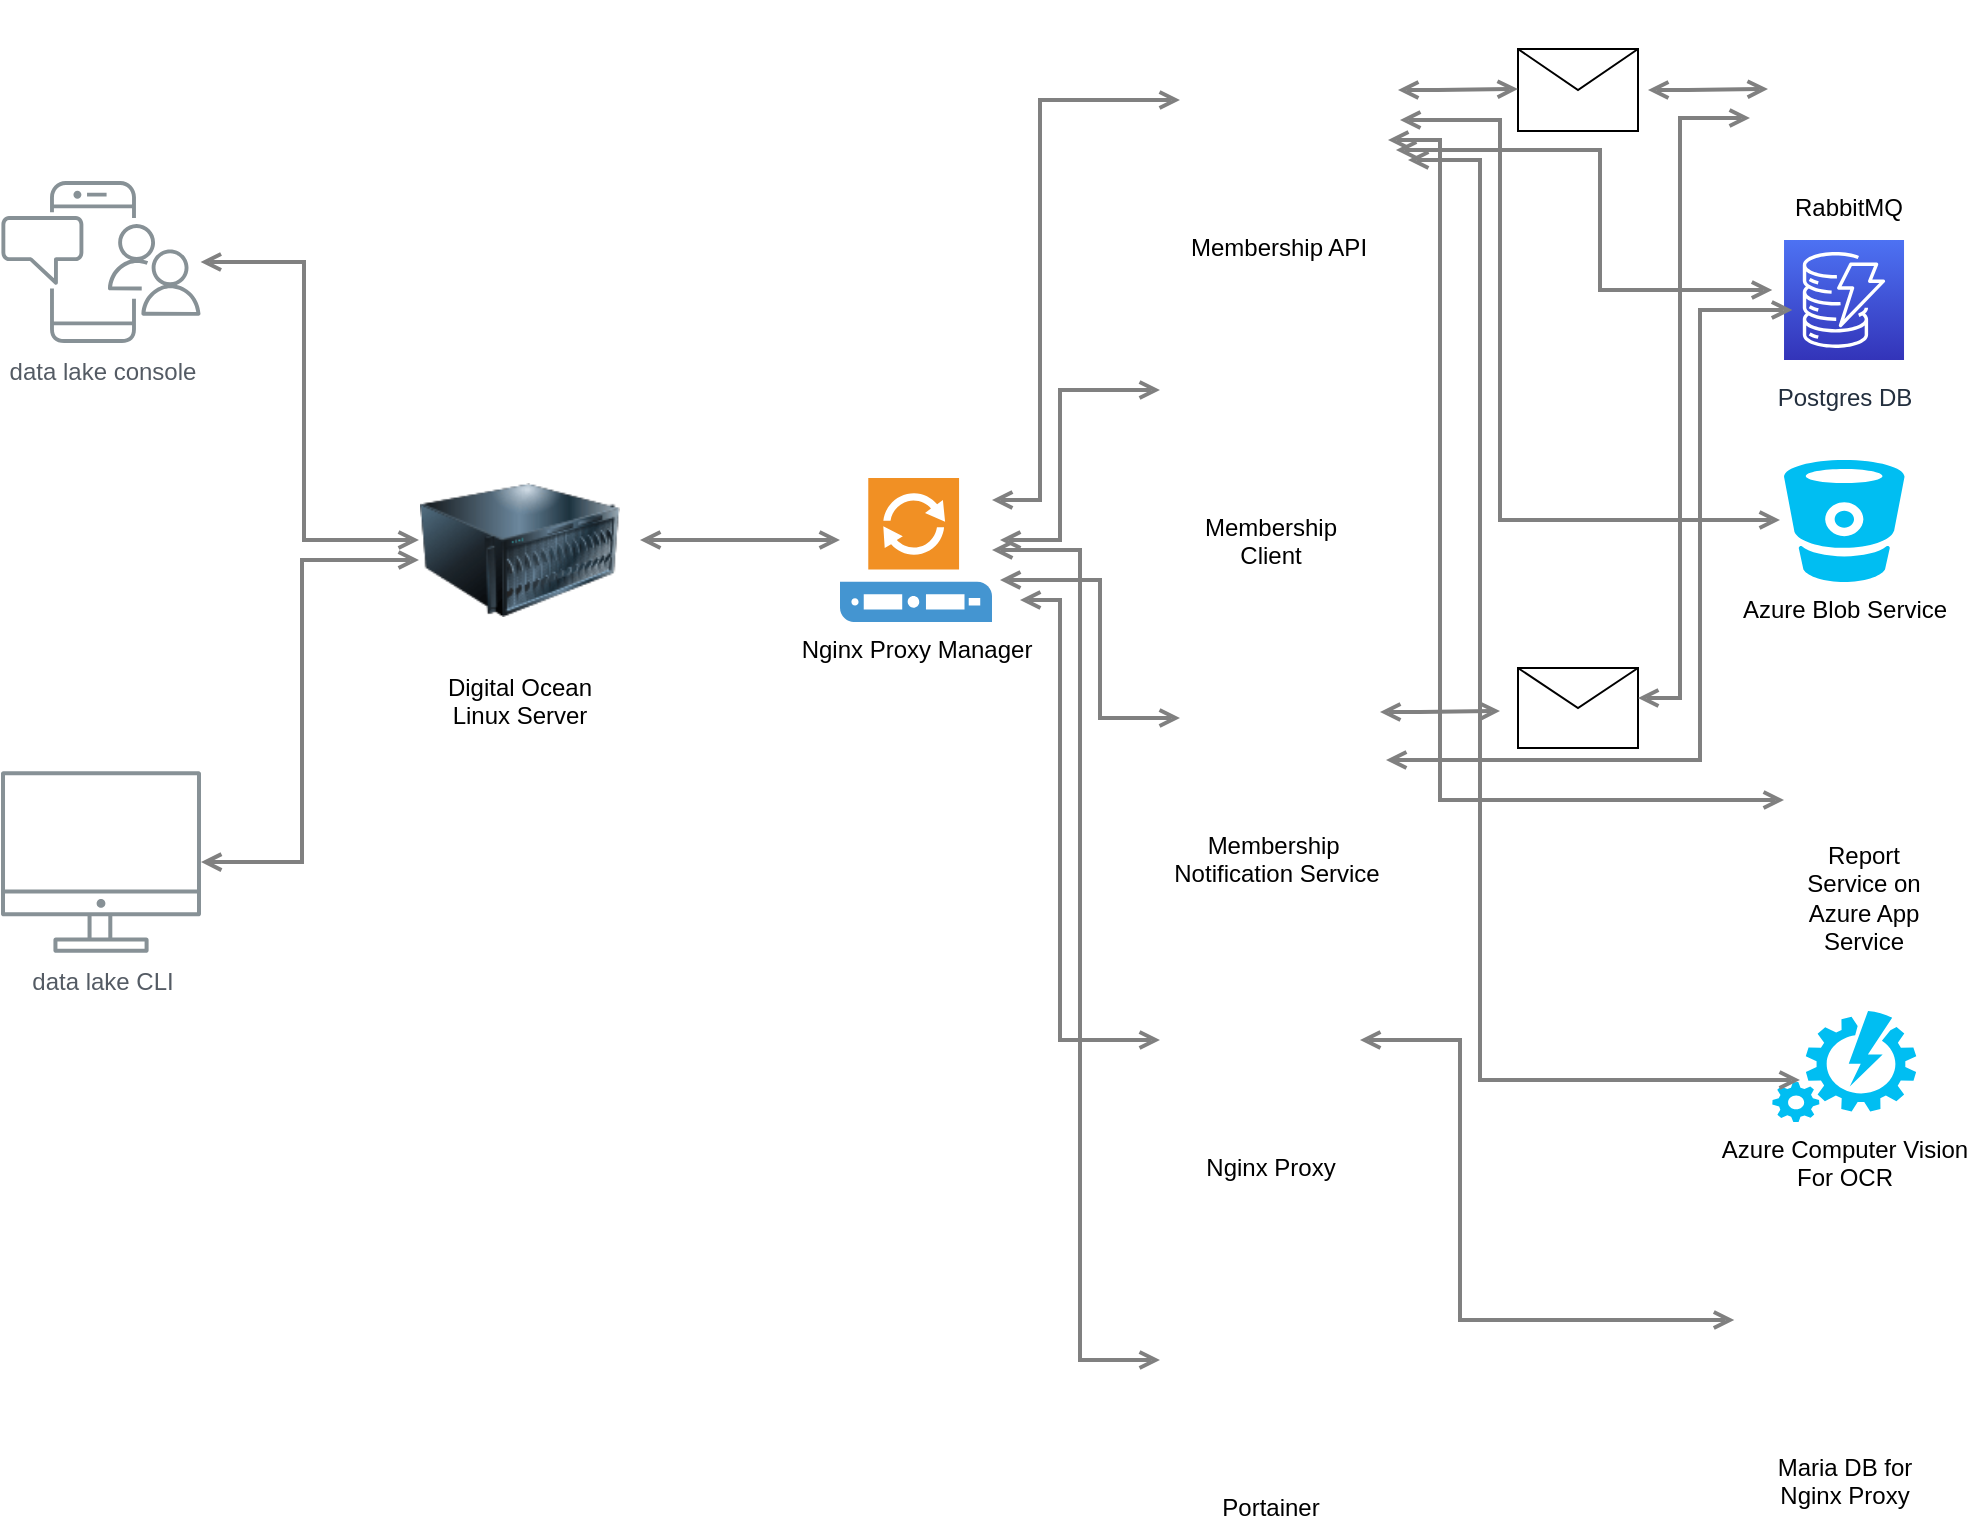 <mxfile version="20.2.5" type="github">
  <diagram id="Ht1M8jgEwFfnCIfOTk4-" name="Page-1">
    <mxGraphModel dx="942" dy="557" grid="1" gridSize="10" guides="1" tooltips="1" connect="1" arrows="1" fold="1" page="1" pageScale="1" pageWidth="1169" pageHeight="827" math="0" shadow="0">
      <root>
        <mxCell id="0" />
        <mxCell id="1" parent="0" />
        <mxCell id="UEzPUAAOIrF-is8g5C7q-128" style="edgeStyle=orthogonalEdgeStyle;rounded=0;orthogonalLoop=1;jettySize=auto;html=1;startArrow=open;startFill=0;endArrow=open;endFill=0;strokeWidth=2;strokeColor=#808080;" parent="1" source="UEzPUAAOIrF-is8g5C7q-109" edge="1">
          <mxGeometry relative="1" as="geometry">
            <Array as="points">
              <mxPoint x="311" y="461" />
              <mxPoint x="311" y="310" />
            </Array>
            <mxPoint x="369.5" y="310" as="targetPoint" />
          </mxGeometry>
        </mxCell>
        <mxCell id="UEzPUAAOIrF-is8g5C7q-127" style="edgeStyle=orthogonalEdgeStyle;rounded=0;orthogonalLoop=1;jettySize=auto;html=1;startArrow=open;startFill=0;endArrow=open;endFill=0;strokeWidth=2;strokeColor=#808080;" parent="1" source="UEzPUAAOIrF-is8g5C7q-110" edge="1">
          <mxGeometry relative="1" as="geometry">
            <Array as="points">
              <mxPoint x="312" y="161" />
              <mxPoint x="312" y="300" />
            </Array>
            <mxPoint x="369.5" y="300" as="targetPoint" />
          </mxGeometry>
        </mxCell>
        <mxCell id="UEzPUAAOIrF-is8g5C7q-109" value="data lake CLI" style="outlineConnect=0;gradientColor=none;fontColor=#545B64;strokeColor=none;fillColor=#879196;dashed=0;verticalLabelPosition=bottom;verticalAlign=top;align=center;html=1;fontSize=12;fontStyle=0;aspect=fixed;shape=mxgraph.aws4.illustration_desktop;pointerEvents=1;labelBackgroundColor=#ffffff;" parent="1" vertex="1">
          <mxGeometry x="160.5" y="415.5" width="100" height="91" as="geometry" />
        </mxCell>
        <mxCell id="UEzPUAAOIrF-is8g5C7q-110" value="data lake console" style="outlineConnect=0;gradientColor=none;fontColor=#545B64;strokeColor=none;fillColor=#879196;dashed=0;verticalLabelPosition=bottom;verticalAlign=top;align=center;html=1;fontSize=12;fontStyle=0;aspect=fixed;shape=mxgraph.aws4.illustration_notification;pointerEvents=1;labelBackgroundColor=#ffffff;" parent="1" vertex="1">
          <mxGeometry x="160.5" y="120.5" width="100" height="81" as="geometry" />
        </mxCell>
        <mxCell id="5Y_uD3nfGztvVaCbQK5E-3" value="Digital Ocean Linux Server" style="image;html=1;image=img/lib/clip_art/computers/Server_128x128.png;whiteSpace=wrap;" vertex="1" parent="1">
          <mxGeometry x="370" y="250" width="100" height="110" as="geometry" />
        </mxCell>
        <mxCell id="5Y_uD3nfGztvVaCbQK5E-5" value="Nginx Proxy Manager" style="shadow=0;dashed=0;html=1;strokeColor=none;fillColor=#4495D1;labelPosition=center;verticalLabelPosition=bottom;verticalAlign=top;align=center;outlineConnect=0;shape=mxgraph.veeam.proxy_server;" vertex="1" parent="1">
          <mxGeometry x="580" y="269" width="76" height="72" as="geometry" />
        </mxCell>
        <mxCell id="5Y_uD3nfGztvVaCbQK5E-11" value="Membership API" style="shape=image;html=1;verticalAlign=top;verticalLabelPosition=bottom;labelBackgroundColor=#ffffff;imageAspect=0;aspect=fixed;image=https://cdn1.iconfinder.com/data/icons/unicons-line-vol-3/24/docker-128.png" vertex="1" parent="1">
          <mxGeometry x="744" y="30" width="110" height="110" as="geometry" />
        </mxCell>
        <mxCell id="UEzPUAAOIrF-is8g5C7q-119" value="Postgres DB" style="outlineConnect=0;fontColor=#232F3E;gradientColor=#4D72F3;gradientDirection=north;fillColor=#3334B9;strokeColor=#ffffff;dashed=0;verticalLabelPosition=bottom;verticalAlign=top;align=center;html=1;fontSize=12;fontStyle=0;aspect=fixed;shape=mxgraph.aws4.resourceIcon;resIcon=mxgraph.aws4.dynamodb;labelBackgroundColor=#ffffff;spacingTop=5;" parent="1" vertex="1">
          <mxGeometry x="1052.01" y="150" width="60" height="60" as="geometry" />
        </mxCell>
        <mxCell id="5Y_uD3nfGztvVaCbQK5E-13" value="Azure Blob Service" style="verticalLabelPosition=bottom;html=1;verticalAlign=top;align=center;strokeColor=none;fillColor=#00BEF2;shape=mxgraph.azure.bitbucket_code_source;" vertex="1" parent="1">
          <mxGeometry x="1052.01" y="260" width="60.25" height="61" as="geometry" />
        </mxCell>
        <mxCell id="5Y_uD3nfGztvVaCbQK5E-14" value="Report Service on Azure App Service" style="shape=image;html=1;verticalAlign=top;verticalLabelPosition=bottom;labelBackgroundColor=#ffffff;imageAspect=0;aspect=fixed;image=https://cdn2.iconfinder.com/data/icons/maternity-and-pregnancy-2/512/380_chart_data_graph_reports_valuation_data_economy_media-128.png;whiteSpace=wrap;" vertex="1" parent="1">
          <mxGeometry x="1052.01" y="364" width="80" height="80" as="geometry" />
        </mxCell>
        <mxCell id="5Y_uD3nfGztvVaCbQK5E-15" value="Azure Computer Vision&lt;br&gt;For OCR" style="verticalLabelPosition=bottom;html=1;verticalAlign=top;align=center;strokeColor=none;fillColor=#00BEF2;shape=mxgraph.azure.automation;pointerEvents=1;" vertex="1" parent="1">
          <mxGeometry x="1046.14" y="535.5" width="72" height="55.5" as="geometry" />
        </mxCell>
        <mxCell id="5Y_uD3nfGztvVaCbQK5E-19" style="edgeStyle=orthogonalEdgeStyle;rounded=0;orthogonalLoop=1;jettySize=auto;html=1;startArrow=open;startFill=0;endArrow=open;endFill=0;strokeWidth=2;strokeColor=#808080;" edge="1" parent="1" source="5Y_uD3nfGztvVaCbQK5E-5">
          <mxGeometry relative="1" as="geometry">
            <Array as="points">
              <mxPoint x="680" y="280" />
              <mxPoint x="680" y="80" />
            </Array>
            <mxPoint x="690" y="311.1" as="sourcePoint" />
            <mxPoint x="750" y="80" as="targetPoint" />
          </mxGeometry>
        </mxCell>
        <mxCell id="5Y_uD3nfGztvVaCbQK5E-20" style="edgeStyle=orthogonalEdgeStyle;rounded=0;orthogonalLoop=1;jettySize=auto;html=1;startArrow=open;startFill=0;endArrow=open;endFill=0;strokeWidth=2;strokeColor=#808080;" edge="1" parent="1" target="5Y_uD3nfGztvVaCbQK5E-5">
          <mxGeometry relative="1" as="geometry">
            <Array as="points">
              <mxPoint x="520" y="300" />
              <mxPoint x="520" y="300" />
            </Array>
            <mxPoint x="480" y="300" as="sourcePoint" />
            <mxPoint x="760" y="90" as="targetPoint" />
          </mxGeometry>
        </mxCell>
        <mxCell id="5Y_uD3nfGztvVaCbQK5E-21" value="Membership &lt;br&gt;Client" style="shape=image;html=1;verticalAlign=top;verticalLabelPosition=bottom;labelBackgroundColor=#ffffff;imageAspect=0;aspect=fixed;image=https://cdn1.iconfinder.com/data/icons/unicons-line-vol-3/24/docker-128.png" vertex="1" parent="1">
          <mxGeometry x="740" y="170" width="110" height="110" as="geometry" />
        </mxCell>
        <mxCell id="5Y_uD3nfGztvVaCbQK5E-22" value="Membership&amp;nbsp;&lt;br&gt;Notification Service" style="shape=image;html=1;verticalAlign=top;verticalLabelPosition=bottom;labelBackgroundColor=#ffffff;imageAspect=0;aspect=fixed;image=https://cdn1.iconfinder.com/data/icons/unicons-line-vol-3/24/docker-128.png" vertex="1" parent="1">
          <mxGeometry x="743" y="329" width="110" height="110" as="geometry" />
        </mxCell>
        <mxCell id="5Y_uD3nfGztvVaCbQK5E-29" value="Nginx Proxy" style="shape=image;html=1;verticalAlign=top;verticalLabelPosition=bottom;labelBackgroundColor=#ffffff;imageAspect=0;aspect=fixed;image=https://cdn1.iconfinder.com/data/icons/unicons-line-vol-3/24/docker-128.png" vertex="1" parent="1">
          <mxGeometry x="740" y="490" width="110" height="110" as="geometry" />
        </mxCell>
        <mxCell id="5Y_uD3nfGztvVaCbQK5E-30" value="Portainer" style="shape=image;html=1;verticalAlign=top;verticalLabelPosition=bottom;labelBackgroundColor=#ffffff;imageAspect=0;aspect=fixed;image=https://cdn1.iconfinder.com/data/icons/unicons-line-vol-3/24/docker-128.png" vertex="1" parent="1">
          <mxGeometry x="740" y="660" width="110" height="110" as="geometry" />
        </mxCell>
        <mxCell id="5Y_uD3nfGztvVaCbQK5E-31" style="edgeStyle=orthogonalEdgeStyle;rounded=0;orthogonalLoop=1;jettySize=auto;html=1;startArrow=open;startFill=0;endArrow=open;endFill=0;strokeWidth=2;strokeColor=#808080;" edge="1" parent="1" target="5Y_uD3nfGztvVaCbQK5E-21">
          <mxGeometry relative="1" as="geometry">
            <Array as="points">
              <mxPoint x="690" y="300" />
              <mxPoint x="690" y="225" />
            </Array>
            <mxPoint x="660" y="300" as="sourcePoint" />
            <mxPoint x="760" y="90" as="targetPoint" />
          </mxGeometry>
        </mxCell>
        <mxCell id="5Y_uD3nfGztvVaCbQK5E-32" style="edgeStyle=orthogonalEdgeStyle;rounded=0;orthogonalLoop=1;jettySize=auto;html=1;startArrow=open;startFill=0;endArrow=open;endFill=0;strokeWidth=2;strokeColor=#808080;" edge="1" parent="1">
          <mxGeometry relative="1" as="geometry">
            <Array as="points">
              <mxPoint x="710" y="320" />
              <mxPoint x="710" y="389" />
            </Array>
            <mxPoint x="660" y="320" as="sourcePoint" />
            <mxPoint x="750" y="389" as="targetPoint" />
          </mxGeometry>
        </mxCell>
        <mxCell id="5Y_uD3nfGztvVaCbQK5E-33" style="edgeStyle=orthogonalEdgeStyle;rounded=0;orthogonalLoop=1;jettySize=auto;html=1;startArrow=open;startFill=0;endArrow=open;endFill=0;strokeWidth=2;strokeColor=#808080;" edge="1" parent="1" target="5Y_uD3nfGztvVaCbQK5E-29">
          <mxGeometry relative="1" as="geometry">
            <Array as="points">
              <mxPoint x="690" y="330" />
              <mxPoint x="690" y="550" />
            </Array>
            <mxPoint x="670" y="330" as="sourcePoint" />
            <mxPoint x="760" y="399" as="targetPoint" />
          </mxGeometry>
        </mxCell>
        <mxCell id="5Y_uD3nfGztvVaCbQK5E-34" style="edgeStyle=orthogonalEdgeStyle;rounded=0;orthogonalLoop=1;jettySize=auto;html=1;startArrow=open;startFill=0;endArrow=open;endFill=0;strokeWidth=2;strokeColor=#808080;" edge="1" parent="1" source="5Y_uD3nfGztvVaCbQK5E-5" target="5Y_uD3nfGztvVaCbQK5E-30">
          <mxGeometry relative="1" as="geometry">
            <Array as="points">
              <mxPoint x="700" y="305" />
              <mxPoint x="700" y="710" />
            </Array>
            <mxPoint x="660" y="490" as="sourcePoint" />
            <mxPoint x="730" y="710" as="targetPoint" />
          </mxGeometry>
        </mxCell>
        <mxCell id="5Y_uD3nfGztvVaCbQK5E-35" value="RabbitMQ" style="shape=image;html=1;verticalAlign=top;verticalLabelPosition=bottom;labelBackgroundColor=#ffffff;imageAspect=0;aspect=fixed;image=https://cdn1.iconfinder.com/data/icons/unicons-line-vol-3/24/docker-128.png" vertex="1" parent="1">
          <mxGeometry x="1039.14" y="30" width="90" height="90" as="geometry" />
        </mxCell>
        <mxCell id="5Y_uD3nfGztvVaCbQK5E-38" value="" style="shape=message;html=1;whiteSpace=wrap;html=1;outlineConnect=0;" vertex="1" parent="1">
          <mxGeometry x="919" y="54.5" width="60" height="41" as="geometry" />
        </mxCell>
        <mxCell id="5Y_uD3nfGztvVaCbQK5E-39" value="" style="shape=message;html=1;whiteSpace=wrap;html=1;outlineConnect=0;" vertex="1" parent="1">
          <mxGeometry x="919" y="364" width="60" height="40" as="geometry" />
        </mxCell>
        <mxCell id="5Y_uD3nfGztvVaCbQK5E-40" value="Maria DB for &lt;br&gt;Nginx Proxy" style="shape=image;html=1;verticalAlign=top;verticalLabelPosition=bottom;labelBackgroundColor=#ffffff;imageAspect=0;aspect=fixed;image=https://cdn1.iconfinder.com/data/icons/unicons-line-vol-3/24/docker-128.png" vertex="1" parent="1">
          <mxGeometry x="1027.14" y="640" width="110" height="110" as="geometry" />
        </mxCell>
        <mxCell id="5Y_uD3nfGztvVaCbQK5E-42" style="edgeStyle=orthogonalEdgeStyle;rounded=0;orthogonalLoop=1;jettySize=auto;html=1;startArrow=open;startFill=0;endArrow=open;endFill=0;strokeWidth=2;strokeColor=#808080;" edge="1" parent="1">
          <mxGeometry relative="1" as="geometry">
            <Array as="points">
              <mxPoint x="879" y="74.5" />
              <mxPoint x="879" y="74.5" />
            </Array>
            <mxPoint x="859" y="75" as="sourcePoint" />
            <mxPoint x="919" y="74.5" as="targetPoint" />
          </mxGeometry>
        </mxCell>
        <mxCell id="5Y_uD3nfGztvVaCbQK5E-43" style="edgeStyle=orthogonalEdgeStyle;rounded=0;orthogonalLoop=1;jettySize=auto;html=1;startArrow=open;startFill=0;endArrow=open;endFill=0;strokeWidth=2;strokeColor=#808080;entryX=-0.046;entryY=0.656;entryDx=0;entryDy=0;entryPerimeter=0;" edge="1" parent="1" target="5Y_uD3nfGztvVaCbQK5E-35">
          <mxGeometry relative="1" as="geometry">
            <Array as="points">
              <mxPoint x="1000" y="379" />
              <mxPoint x="1000" y="89" />
            </Array>
            <mxPoint x="979" y="379" as="sourcePoint" />
            <mxPoint x="1069" y="448" as="targetPoint" />
          </mxGeometry>
        </mxCell>
        <mxCell id="5Y_uD3nfGztvVaCbQK5E-44" style="edgeStyle=orthogonalEdgeStyle;rounded=0;orthogonalLoop=1;jettySize=auto;html=1;startArrow=open;startFill=0;endArrow=open;endFill=0;strokeWidth=2;strokeColor=#808080;" edge="1" parent="1">
          <mxGeometry relative="1" as="geometry">
            <Array as="points">
              <mxPoint x="1004" y="74.5" />
              <mxPoint x="1004" y="74.5" />
            </Array>
            <mxPoint x="984" y="75" as="sourcePoint" />
            <mxPoint x="1044" y="74.5" as="targetPoint" />
          </mxGeometry>
        </mxCell>
        <mxCell id="5Y_uD3nfGztvVaCbQK5E-45" style="edgeStyle=orthogonalEdgeStyle;rounded=0;orthogonalLoop=1;jettySize=auto;html=1;startArrow=open;startFill=0;endArrow=open;endFill=0;strokeWidth=2;strokeColor=#808080;exitX=1.036;exitY=0.682;exitDx=0;exitDy=0;exitPerimeter=0;" edge="1" parent="1" source="5Y_uD3nfGztvVaCbQK5E-11">
          <mxGeometry relative="1" as="geometry">
            <Array as="points">
              <mxPoint x="960" y="105" />
              <mxPoint x="960" y="175" />
            </Array>
            <mxPoint x="966.14" y="250" as="sourcePoint" />
            <mxPoint x="1046.14" y="175" as="targetPoint" />
          </mxGeometry>
        </mxCell>
        <mxCell id="5Y_uD3nfGztvVaCbQK5E-46" style="edgeStyle=orthogonalEdgeStyle;rounded=0;orthogonalLoop=1;jettySize=auto;html=1;startArrow=open;startFill=0;endArrow=open;endFill=0;strokeWidth=2;strokeColor=#808080;" edge="1" parent="1" source="5Y_uD3nfGztvVaCbQK5E-22">
          <mxGeometry relative="1" as="geometry">
            <Array as="points">
              <mxPoint x="1010" y="410" />
              <mxPoint x="1010" y="185" />
            </Array>
            <mxPoint x="870" y="360" as="sourcePoint" />
            <mxPoint x="1056.14" y="185" as="targetPoint" />
          </mxGeometry>
        </mxCell>
        <mxCell id="5Y_uD3nfGztvVaCbQK5E-48" style="edgeStyle=orthogonalEdgeStyle;rounded=0;orthogonalLoop=1;jettySize=auto;html=1;startArrow=open;startFill=0;endArrow=open;endFill=0;strokeWidth=2;strokeColor=#808080;" edge="1" parent="1" target="5Y_uD3nfGztvVaCbQK5E-40">
          <mxGeometry relative="1" as="geometry">
            <Array as="points">
              <mxPoint x="890" y="550" />
              <mxPoint x="890" y="690" />
            </Array>
            <mxPoint x="840" y="550" as="sourcePoint" />
            <mxPoint x="930" y="619" as="targetPoint" />
          </mxGeometry>
        </mxCell>
        <mxCell id="5Y_uD3nfGztvVaCbQK5E-49" style="edgeStyle=orthogonalEdgeStyle;rounded=0;orthogonalLoop=1;jettySize=auto;html=1;startArrow=open;startFill=0;endArrow=open;endFill=0;strokeWidth=2;strokeColor=#808080;" edge="1" parent="1">
          <mxGeometry relative="1" as="geometry">
            <Array as="points">
              <mxPoint x="860" y="90" />
              <mxPoint x="910" y="90" />
              <mxPoint x="910" y="290" />
            </Array>
            <mxPoint x="860" y="90" as="sourcePoint" />
            <mxPoint x="1050" y="290" as="targetPoint" />
          </mxGeometry>
        </mxCell>
        <mxCell id="5Y_uD3nfGztvVaCbQK5E-50" style="edgeStyle=orthogonalEdgeStyle;rounded=0;orthogonalLoop=1;jettySize=auto;html=1;startArrow=open;startFill=0;endArrow=open;endFill=0;strokeWidth=2;strokeColor=#808080;" edge="1" parent="1" source="5Y_uD3nfGztvVaCbQK5E-11" target="5Y_uD3nfGztvVaCbQK5E-14">
          <mxGeometry relative="1" as="geometry">
            <Array as="points">
              <mxPoint x="880" y="100" />
              <mxPoint x="880" y="430" />
            </Array>
            <mxPoint x="870" y="100" as="sourcePoint" />
            <mxPoint x="1060" y="300" as="targetPoint" />
          </mxGeometry>
        </mxCell>
        <mxCell id="5Y_uD3nfGztvVaCbQK5E-51" style="edgeStyle=orthogonalEdgeStyle;rounded=0;orthogonalLoop=1;jettySize=auto;html=1;startArrow=open;startFill=0;endArrow=open;endFill=0;strokeWidth=2;strokeColor=#808080;" edge="1" parent="1">
          <mxGeometry relative="1" as="geometry">
            <Array as="points">
              <mxPoint x="900" y="110" />
              <mxPoint x="900" y="570" />
            </Array>
            <mxPoint x="864" y="110" as="sourcePoint" />
            <mxPoint x="1060" y="570" as="targetPoint" />
          </mxGeometry>
        </mxCell>
        <mxCell id="5Y_uD3nfGztvVaCbQK5E-52" style="edgeStyle=orthogonalEdgeStyle;rounded=0;orthogonalLoop=1;jettySize=auto;html=1;startArrow=open;startFill=0;endArrow=open;endFill=0;strokeWidth=2;strokeColor=#808080;" edge="1" parent="1">
          <mxGeometry relative="1" as="geometry">
            <Array as="points">
              <mxPoint x="870" y="385.5" />
              <mxPoint x="870" y="385.5" />
            </Array>
            <mxPoint x="850" y="386" as="sourcePoint" />
            <mxPoint x="910" y="385.5" as="targetPoint" />
          </mxGeometry>
        </mxCell>
      </root>
    </mxGraphModel>
  </diagram>
</mxfile>

